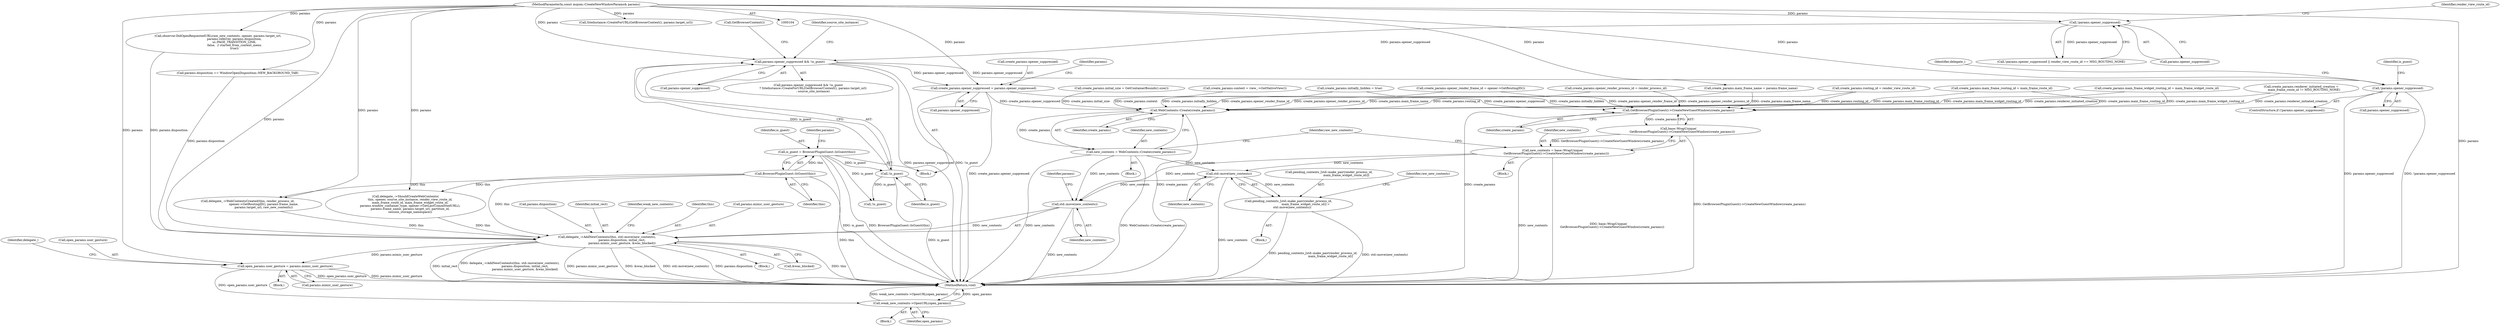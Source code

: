 digraph "0_Chrome_d18c519758c2e6043f0e1f00e2b69a55b3d7997f@API" {
"1000159" [label="(Call,params.opener_suppressed && !is_guest)"];
"1000148" [label="(Call,!params.opener_suppressed)"];
"1000109" [label="(MethodParameterIn,const mojom::CreateNewWindowParams& params)"];
"1000163" [label="(Call,!is_guest)"];
"1000142" [label="(Call,is_guest = BrowserPluginGuest::IsGuest(this))"];
"1000144" [label="(Call,BrowserPluginGuest::IsGuest(this))"];
"1000268" [label="(Call,create_params.opener_suppressed = params.opener_suppressed)"];
"1000310" [label="(Call,WebContents::Create(create_params))"];
"1000308" [label="(Call,new_contents = WebContents::Create(create_params))"];
"1000358" [label="(Call,std::move(new_contents))"];
"1000352" [label="(Call,pending_contents_[std::make_pair(render_process_id,\n                                     main_frame_widget_route_id)] =\n        std::move(new_contents))"];
"1000416" [label="(Call,std::move(new_contents))"];
"1000414" [label="(Call,delegate_->AddNewContents(this, std::move(new_contents),\n                                params.disposition, initial_rect,\n                                params.mimic_user_gesture, &was_blocked))"];
"1000436" [label="(Call,open_params.user_gesture = params.mimic_user_gesture)"];
"1000459" [label="(Call,weak_new_contents->OpenURL(open_params))"];
"1000317" [label="(Call,GetBrowserPluginGuest()->CreateNewGuestWindow(create_params))"];
"1000316" [label="(Call,base::WrapUnique(\n        GetBrowserPluginGuest()->CreateNewGuestWindow(create_params)))"];
"1000314" [label="(Call,new_contents = base::WrapUnique(\n        GetBrowserPluginGuest()->CreateNewGuestWindow(create_params)))"];
"1000333" [label="(Call,!params.opener_suppressed)"];
"1000278" [label="(Identifier,params)"];
"1000436" [label="(Call,open_params.user_gesture = params.mimic_user_gesture)"];
"1000166" [label="(Call,GetBrowserContext())"];
"1000437" [label="(Call,open_params.user_gesture)"];
"1000445" [label="(Identifier,delegate_)"];
"1000321" [label="(Identifier,raw_new_contents)"];
"1000316" [label="(Call,base::WrapUnique(\n        GetBrowserPluginGuest()->CreateNewGuestWindow(create_params)))"];
"1000315" [label="(Identifier,new_contents)"];
"1000258" [label="(Call,create_params.opener_render_process_id = render_process_id)"];
"1000311" [label="(Identifier,create_params)"];
"1000246" [label="(Call,create_params.main_frame_widget_routing_id = main_frame_widget_route_id)"];
"1000281" [label="(Call,create_params.initially_hidden = true)"];
"1000314" [label="(Call,new_contents = base::WrapUnique(\n        GetBrowserPluginGuest()->CreateNewGuestWindow(create_params)))"];
"1000334" [label="(Call,params.opener_suppressed)"];
"1000422" [label="(Call,params.mimic_user_gesture)"];
"1000143" [label="(Identifier,is_guest)"];
"1000297" [label="(Block,)"];
"1000416" [label="(Call,std::move(new_contents))"];
"1000332" [label="(ControlStructure,if (!params.opener_suppressed))"];
"1000381" [label="(Call,observer.DidOpenRequestedURL(raw_new_contents, opener, params.target_url,\n                                   params.referrer, params.disposition,\n                                   ui::PAGE_TRANSITION_LINK,\n                                   false,  // started_from_context_menu\n                                   true))"];
"1000303" [label="(Call,create_params.initial_size = GetContainerBounds().size())"];
"1000111" [label="(Block,)"];
"1000109" [label="(MethodParameterIn,const mojom::CreateNewWindowParams& params)"];
"1000295" [label="(Call,!is_guest)"];
"1000414" [label="(Call,delegate_->AddNewContents(this, std::move(new_contents),\n                                params.disposition, initial_rect,\n                                params.mimic_user_gesture, &was_blocked))"];
"1000458" [label="(Block,)"];
"1000165" [label="(Call,SiteInstance::CreateForURL(GetBrowserContext(), params.target_url))"];
"1000286" [label="(Call,create_params.renderer_initiated_creation =\n      main_frame_route_id != MSG_ROUTING_NONE)"];
"1000251" [label="(Call,create_params.main_frame_name = params.frame_name)"];
"1000340" [label="(Identifier,is_guest)"];
"1000359" [label="(Identifier,new_contents)"];
"1000142" [label="(Call,is_guest = BrowserPluginGuest::IsGuest(this))"];
"1000164" [label="(Identifier,is_guest)"];
"1000337" [label="(Block,)"];
"1000353" [label="(Call,pending_contents_[std::make_pair(render_process_id,\n                                     main_frame_widget_route_id)])"];
"1000418" [label="(Call,params.disposition)"];
"1000148" [label="(Call,!params.opener_suppressed)"];
"1000160" [label="(Call,params.opener_suppressed)"];
"1000147" [label="(Call,!params.opener_suppressed || render_view_route_id == MSG_ROUTING_NONE)"];
"1000308" [label="(Call,new_contents = WebContents::Create(create_params))"];
"1000298" [label="(Call,create_params.context = view_->GetNativeView())"];
"1000309" [label="(Identifier,new_contents)"];
"1000460" [label="(Identifier,open_params)"];
"1000419" [label="(Identifier,params)"];
"1000153" [label="(Identifier,render_view_route_id)"];
"1000159" [label="(Call,params.opener_suppressed && !is_guest)"];
"1000461" [label="(MethodReturn,void)"];
"1000421" [label="(Identifier,initial_rect)"];
"1000429" [label="(Identifier,weak_new_contents)"];
"1000163" [label="(Call,!is_guest)"];
"1000202" [label="(Call,delegate_->ShouldCreateWebContents(\n          this, opener, source_site_instance, render_view_route_id,\n          main_frame_route_id, main_frame_widget_route_id,\n          params.window_container_type, opener->GetLastCommittedURL(),\n          params.frame_name, params.target_url, partition_id,\n          session_storage_namespace))"];
"1000149" [label="(Call,params.opener_suppressed)"];
"1000269" [label="(Call,create_params.opener_suppressed)"];
"1000241" [label="(Call,create_params.main_frame_routing_id = main_frame_route_id)"];
"1000272" [label="(Call,params.opener_suppressed)"];
"1000268" [label="(Call,create_params.opener_suppressed = params.opener_suppressed)"];
"1000365" [label="(Call,delegate_->WebContentsCreated(this, render_process_id,\n                                  opener->GetRoutingID(), params.frame_name,\n                                  params.target_url, raw_new_contents))"];
"1000263" [label="(Call,create_params.opener_render_frame_id = opener->GetRoutingID())"];
"1000358" [label="(Call,std::move(new_contents))"];
"1000434" [label="(Block,)"];
"1000313" [label="(Block,)"];
"1000170" [label="(Identifier,source_site_instance)"];
"1000412" [label="(Block,)"];
"1000440" [label="(Call,params.mimic_user_gesture)"];
"1000276" [label="(Call,params.disposition == WindowOpenDisposition::NEW_BACKGROUND_TAB)"];
"1000333" [label="(Call,!params.opener_suppressed)"];
"1000145" [label="(Identifier,this)"];
"1000317" [label="(Call,GetBrowserPluginGuest()->CreateNewGuestWindow(create_params))"];
"1000150" [label="(Identifier,params)"];
"1000361" [label="(Identifier,raw_new_contents)"];
"1000417" [label="(Identifier,new_contents)"];
"1000415" [label="(Identifier,this)"];
"1000158" [label="(Call,params.opener_suppressed && !is_guest\n          ? SiteInstance::CreateForURL(GetBrowserContext(), params.target_url)\n          : source_site_instance)"];
"1000459" [label="(Call,weak_new_contents->OpenURL(open_params))"];
"1000352" [label="(Call,pending_contents_[std::make_pair(render_process_id,\n                                     main_frame_widget_route_id)] =\n        std::move(new_contents))"];
"1000236" [label="(Call,create_params.routing_id = render_view_route_id)"];
"1000310" [label="(Call,WebContents::Create(create_params))"];
"1000363" [label="(Identifier,delegate_)"];
"1000425" [label="(Call,&was_blocked)"];
"1000318" [label="(Identifier,create_params)"];
"1000144" [label="(Call,BrowserPluginGuest::IsGuest(this))"];
"1000159" -> "1000158"  [label="AST: "];
"1000159" -> "1000160"  [label="CFG: "];
"1000159" -> "1000163"  [label="CFG: "];
"1000160" -> "1000159"  [label="AST: "];
"1000163" -> "1000159"  [label="AST: "];
"1000166" -> "1000159"  [label="CFG: "];
"1000170" -> "1000159"  [label="CFG: "];
"1000159" -> "1000461"  [label="DDG: params.opener_suppressed"];
"1000159" -> "1000461"  [label="DDG: !is_guest"];
"1000148" -> "1000159"  [label="DDG: params.opener_suppressed"];
"1000109" -> "1000159"  [label="DDG: params"];
"1000163" -> "1000159"  [label="DDG: is_guest"];
"1000159" -> "1000268"  [label="DDG: params.opener_suppressed"];
"1000159" -> "1000333"  [label="DDG: params.opener_suppressed"];
"1000148" -> "1000147"  [label="AST: "];
"1000148" -> "1000149"  [label="CFG: "];
"1000149" -> "1000148"  [label="AST: "];
"1000153" -> "1000148"  [label="CFG: "];
"1000147" -> "1000148"  [label="CFG: "];
"1000148" -> "1000147"  [label="DDG: params.opener_suppressed"];
"1000109" -> "1000148"  [label="DDG: params"];
"1000109" -> "1000104"  [label="AST: "];
"1000109" -> "1000461"  [label="DDG: params"];
"1000109" -> "1000165"  [label="DDG: params"];
"1000109" -> "1000202"  [label="DDG: params"];
"1000109" -> "1000251"  [label="DDG: params"];
"1000109" -> "1000268"  [label="DDG: params"];
"1000109" -> "1000276"  [label="DDG: params"];
"1000109" -> "1000333"  [label="DDG: params"];
"1000109" -> "1000365"  [label="DDG: params"];
"1000109" -> "1000381"  [label="DDG: params"];
"1000109" -> "1000414"  [label="DDG: params"];
"1000109" -> "1000436"  [label="DDG: params"];
"1000163" -> "1000164"  [label="CFG: "];
"1000164" -> "1000163"  [label="AST: "];
"1000163" -> "1000461"  [label="DDG: is_guest"];
"1000142" -> "1000163"  [label="DDG: is_guest"];
"1000163" -> "1000295"  [label="DDG: is_guest"];
"1000142" -> "1000111"  [label="AST: "];
"1000142" -> "1000144"  [label="CFG: "];
"1000143" -> "1000142"  [label="AST: "];
"1000144" -> "1000142"  [label="AST: "];
"1000150" -> "1000142"  [label="CFG: "];
"1000142" -> "1000461"  [label="DDG: BrowserPluginGuest::IsGuest(this)"];
"1000142" -> "1000461"  [label="DDG: is_guest"];
"1000144" -> "1000142"  [label="DDG: this"];
"1000142" -> "1000295"  [label="DDG: is_guest"];
"1000144" -> "1000145"  [label="CFG: "];
"1000145" -> "1000144"  [label="AST: "];
"1000144" -> "1000461"  [label="DDG: this"];
"1000144" -> "1000202"  [label="DDG: this"];
"1000144" -> "1000365"  [label="DDG: this"];
"1000144" -> "1000414"  [label="DDG: this"];
"1000268" -> "1000111"  [label="AST: "];
"1000268" -> "1000272"  [label="CFG: "];
"1000269" -> "1000268"  [label="AST: "];
"1000272" -> "1000268"  [label="AST: "];
"1000278" -> "1000268"  [label="CFG: "];
"1000268" -> "1000461"  [label="DDG: create_params.opener_suppressed"];
"1000268" -> "1000310"  [label="DDG: create_params.opener_suppressed"];
"1000268" -> "1000317"  [label="DDG: create_params.opener_suppressed"];
"1000310" -> "1000308"  [label="AST: "];
"1000310" -> "1000311"  [label="CFG: "];
"1000311" -> "1000310"  [label="AST: "];
"1000308" -> "1000310"  [label="CFG: "];
"1000310" -> "1000461"  [label="DDG: create_params"];
"1000310" -> "1000308"  [label="DDG: create_params"];
"1000258" -> "1000310"  [label="DDG: create_params.opener_render_process_id"];
"1000303" -> "1000310"  [label="DDG: create_params.initial_size"];
"1000286" -> "1000310"  [label="DDG: create_params.renderer_initiated_creation"];
"1000298" -> "1000310"  [label="DDG: create_params.context"];
"1000251" -> "1000310"  [label="DDG: create_params.main_frame_name"];
"1000263" -> "1000310"  [label="DDG: create_params.opener_render_frame_id"];
"1000241" -> "1000310"  [label="DDG: create_params.main_frame_routing_id"];
"1000246" -> "1000310"  [label="DDG: create_params.main_frame_widget_routing_id"];
"1000236" -> "1000310"  [label="DDG: create_params.routing_id"];
"1000281" -> "1000310"  [label="DDG: create_params.initially_hidden"];
"1000308" -> "1000297"  [label="AST: "];
"1000309" -> "1000308"  [label="AST: "];
"1000321" -> "1000308"  [label="CFG: "];
"1000308" -> "1000461"  [label="DDG: WebContents::Create(create_params)"];
"1000308" -> "1000461"  [label="DDG: new_contents"];
"1000308" -> "1000358"  [label="DDG: new_contents"];
"1000308" -> "1000416"  [label="DDG: new_contents"];
"1000358" -> "1000352"  [label="AST: "];
"1000358" -> "1000359"  [label="CFG: "];
"1000359" -> "1000358"  [label="AST: "];
"1000352" -> "1000358"  [label="CFG: "];
"1000358" -> "1000461"  [label="DDG: new_contents"];
"1000358" -> "1000352"  [label="DDG: new_contents"];
"1000314" -> "1000358"  [label="DDG: new_contents"];
"1000358" -> "1000416"  [label="DDG: new_contents"];
"1000352" -> "1000337"  [label="AST: "];
"1000353" -> "1000352"  [label="AST: "];
"1000361" -> "1000352"  [label="CFG: "];
"1000352" -> "1000461"  [label="DDG: pending_contents_[std::make_pair(render_process_id,\n                                     main_frame_widget_route_id)]"];
"1000352" -> "1000461"  [label="DDG: std::move(new_contents)"];
"1000416" -> "1000414"  [label="AST: "];
"1000416" -> "1000417"  [label="CFG: "];
"1000417" -> "1000416"  [label="AST: "];
"1000419" -> "1000416"  [label="CFG: "];
"1000416" -> "1000461"  [label="DDG: new_contents"];
"1000416" -> "1000414"  [label="DDG: new_contents"];
"1000314" -> "1000416"  [label="DDG: new_contents"];
"1000414" -> "1000412"  [label="AST: "];
"1000414" -> "1000425"  [label="CFG: "];
"1000415" -> "1000414"  [label="AST: "];
"1000418" -> "1000414"  [label="AST: "];
"1000421" -> "1000414"  [label="AST: "];
"1000422" -> "1000414"  [label="AST: "];
"1000425" -> "1000414"  [label="AST: "];
"1000429" -> "1000414"  [label="CFG: "];
"1000414" -> "1000461"  [label="DDG: delegate_->AddNewContents(this, std::move(new_contents),\n                                params.disposition, initial_rect,\n                                params.mimic_user_gesture, &was_blocked)"];
"1000414" -> "1000461"  [label="DDG: params.mimic_user_gesture"];
"1000414" -> "1000461"  [label="DDG: &was_blocked"];
"1000414" -> "1000461"  [label="DDG: std::move(new_contents)"];
"1000414" -> "1000461"  [label="DDG: params.disposition"];
"1000414" -> "1000461"  [label="DDG: this"];
"1000414" -> "1000461"  [label="DDG: initial_rect"];
"1000202" -> "1000414"  [label="DDG: this"];
"1000365" -> "1000414"  [label="DDG: this"];
"1000381" -> "1000414"  [label="DDG: params.disposition"];
"1000276" -> "1000414"  [label="DDG: params.disposition"];
"1000414" -> "1000436"  [label="DDG: params.mimic_user_gesture"];
"1000436" -> "1000434"  [label="AST: "];
"1000436" -> "1000440"  [label="CFG: "];
"1000437" -> "1000436"  [label="AST: "];
"1000440" -> "1000436"  [label="AST: "];
"1000445" -> "1000436"  [label="CFG: "];
"1000436" -> "1000461"  [label="DDG: open_params.user_gesture"];
"1000436" -> "1000461"  [label="DDG: params.mimic_user_gesture"];
"1000436" -> "1000459"  [label="DDG: open_params.user_gesture"];
"1000459" -> "1000458"  [label="AST: "];
"1000459" -> "1000460"  [label="CFG: "];
"1000460" -> "1000459"  [label="AST: "];
"1000461" -> "1000459"  [label="CFG: "];
"1000459" -> "1000461"  [label="DDG: open_params"];
"1000459" -> "1000461"  [label="DDG: weak_new_contents->OpenURL(open_params)"];
"1000317" -> "1000316"  [label="AST: "];
"1000317" -> "1000318"  [label="CFG: "];
"1000318" -> "1000317"  [label="AST: "];
"1000316" -> "1000317"  [label="CFG: "];
"1000317" -> "1000461"  [label="DDG: create_params"];
"1000317" -> "1000316"  [label="DDG: create_params"];
"1000258" -> "1000317"  [label="DDG: create_params.opener_render_process_id"];
"1000286" -> "1000317"  [label="DDG: create_params.renderer_initiated_creation"];
"1000251" -> "1000317"  [label="DDG: create_params.main_frame_name"];
"1000263" -> "1000317"  [label="DDG: create_params.opener_render_frame_id"];
"1000241" -> "1000317"  [label="DDG: create_params.main_frame_routing_id"];
"1000246" -> "1000317"  [label="DDG: create_params.main_frame_widget_routing_id"];
"1000236" -> "1000317"  [label="DDG: create_params.routing_id"];
"1000281" -> "1000317"  [label="DDG: create_params.initially_hidden"];
"1000316" -> "1000314"  [label="AST: "];
"1000314" -> "1000316"  [label="CFG: "];
"1000316" -> "1000461"  [label="DDG: GetBrowserPluginGuest()->CreateNewGuestWindow(create_params)"];
"1000316" -> "1000314"  [label="DDG: GetBrowserPluginGuest()->CreateNewGuestWindow(create_params)"];
"1000314" -> "1000313"  [label="AST: "];
"1000315" -> "1000314"  [label="AST: "];
"1000321" -> "1000314"  [label="CFG: "];
"1000314" -> "1000461"  [label="DDG: new_contents"];
"1000314" -> "1000461"  [label="DDG: base::WrapUnique(\n        GetBrowserPluginGuest()->CreateNewGuestWindow(create_params))"];
"1000333" -> "1000332"  [label="AST: "];
"1000333" -> "1000334"  [label="CFG: "];
"1000334" -> "1000333"  [label="AST: "];
"1000340" -> "1000333"  [label="CFG: "];
"1000363" -> "1000333"  [label="CFG: "];
"1000333" -> "1000461"  [label="DDG: params.opener_suppressed"];
"1000333" -> "1000461"  [label="DDG: !params.opener_suppressed"];
}
